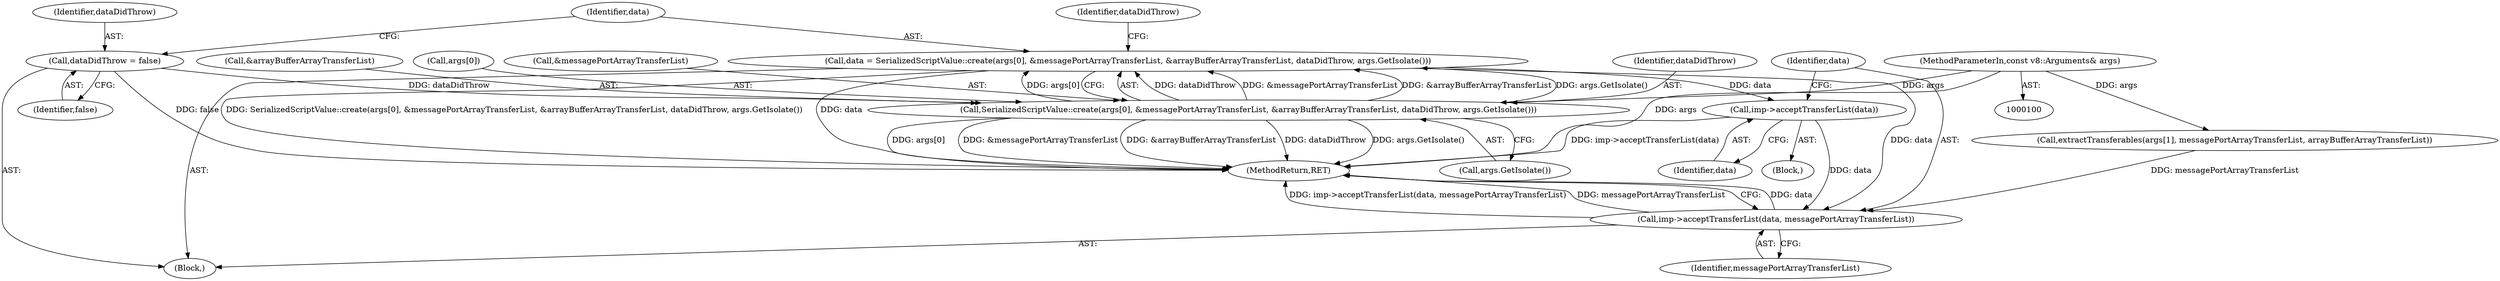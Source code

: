 digraph "0_Chrome_e9372a1bfd3588a80fcf49aa07321f0971dd6091_41@API" {
"1000140" [label="(Call,data = SerializedScriptValue::create(args[0], &messagePortArrayTransferList, &arrayBufferArrayTransferList, dataDidThrow, args.GetIsolate()))"];
"1000142" [label="(Call,SerializedScriptValue::create(args[0], &messagePortArrayTransferList, &arrayBufferArrayTransferList, dataDidThrow, args.GetIsolate()))"];
"1000101" [label="(MethodParameterIn,const v8::Arguments& args)"];
"1000136" [label="(Call,dataDidThrow = false)"];
"1000161" [label="(Call,imp->acceptTransferList(data))"];
"1000163" [label="(Call,imp->acceptTransferList(data, messagePortArrayTransferList))"];
"1000142" [label="(Call,SerializedScriptValue::create(args[0], &messagePortArrayTransferList, &arrayBufferArrayTransferList, dataDidThrow, args.GetIsolate()))"];
"1000102" [label="(Block,)"];
"1000138" [label="(Identifier,false)"];
"1000101" [label="(MethodParameterIn,const v8::Arguments& args)"];
"1000163" [label="(Call,imp->acceptTransferList(data, messagePortArrayTransferList))"];
"1000151" [label="(Call,args.GetIsolate())"];
"1000136" [label="(Call,dataDidThrow = false)"];
"1000166" [label="(MethodReturn,RET)"];
"1000141" [label="(Identifier,data)"];
"1000137" [label="(Identifier,dataDidThrow)"];
"1000150" [label="(Identifier,dataDidThrow)"];
"1000165" [label="(Identifier,messagePortArrayTransferList)"];
"1000161" [label="(Call,imp->acceptTransferList(data))"];
"1000148" [label="(Call,&arrayBufferArrayTransferList)"];
"1000164" [label="(Identifier,data)"];
"1000143" [label="(Call,args[0])"];
"1000160" [label="(Block,)"];
"1000162" [label="(Identifier,data)"];
"1000146" [label="(Call,&messagePortArrayTransferList)"];
"1000126" [label="(Call,extractTransferables(args[1], messagePortArrayTransferList, arrayBufferArrayTransferList))"];
"1000153" [label="(Identifier,dataDidThrow)"];
"1000140" [label="(Call,data = SerializedScriptValue::create(args[0], &messagePortArrayTransferList, &arrayBufferArrayTransferList, dataDidThrow, args.GetIsolate()))"];
"1000140" -> "1000102"  [label="AST: "];
"1000140" -> "1000142"  [label="CFG: "];
"1000141" -> "1000140"  [label="AST: "];
"1000142" -> "1000140"  [label="AST: "];
"1000153" -> "1000140"  [label="CFG: "];
"1000140" -> "1000166"  [label="DDG: SerializedScriptValue::create(args[0], &messagePortArrayTransferList, &arrayBufferArrayTransferList, dataDidThrow, args.GetIsolate())"];
"1000140" -> "1000166"  [label="DDG: data"];
"1000142" -> "1000140"  [label="DDG: dataDidThrow"];
"1000142" -> "1000140"  [label="DDG: &messagePortArrayTransferList"];
"1000142" -> "1000140"  [label="DDG: &arrayBufferArrayTransferList"];
"1000142" -> "1000140"  [label="DDG: args.GetIsolate()"];
"1000142" -> "1000140"  [label="DDG: args[0]"];
"1000140" -> "1000161"  [label="DDG: data"];
"1000140" -> "1000163"  [label="DDG: data"];
"1000142" -> "1000151"  [label="CFG: "];
"1000143" -> "1000142"  [label="AST: "];
"1000146" -> "1000142"  [label="AST: "];
"1000148" -> "1000142"  [label="AST: "];
"1000150" -> "1000142"  [label="AST: "];
"1000151" -> "1000142"  [label="AST: "];
"1000142" -> "1000166"  [label="DDG: &arrayBufferArrayTransferList"];
"1000142" -> "1000166"  [label="DDG: dataDidThrow"];
"1000142" -> "1000166"  [label="DDG: args.GetIsolate()"];
"1000142" -> "1000166"  [label="DDG: args[0]"];
"1000142" -> "1000166"  [label="DDG: &messagePortArrayTransferList"];
"1000101" -> "1000142"  [label="DDG: args"];
"1000136" -> "1000142"  [label="DDG: dataDidThrow"];
"1000101" -> "1000100"  [label="AST: "];
"1000101" -> "1000166"  [label="DDG: args"];
"1000101" -> "1000126"  [label="DDG: args"];
"1000136" -> "1000102"  [label="AST: "];
"1000136" -> "1000138"  [label="CFG: "];
"1000137" -> "1000136"  [label="AST: "];
"1000138" -> "1000136"  [label="AST: "];
"1000141" -> "1000136"  [label="CFG: "];
"1000136" -> "1000166"  [label="DDG: false"];
"1000161" -> "1000160"  [label="AST: "];
"1000161" -> "1000162"  [label="CFG: "];
"1000162" -> "1000161"  [label="AST: "];
"1000164" -> "1000161"  [label="CFG: "];
"1000161" -> "1000166"  [label="DDG: imp->acceptTransferList(data)"];
"1000161" -> "1000163"  [label="DDG: data"];
"1000163" -> "1000102"  [label="AST: "];
"1000163" -> "1000165"  [label="CFG: "];
"1000164" -> "1000163"  [label="AST: "];
"1000165" -> "1000163"  [label="AST: "];
"1000166" -> "1000163"  [label="CFG: "];
"1000163" -> "1000166"  [label="DDG: data"];
"1000163" -> "1000166"  [label="DDG: imp->acceptTransferList(data, messagePortArrayTransferList)"];
"1000163" -> "1000166"  [label="DDG: messagePortArrayTransferList"];
"1000126" -> "1000163"  [label="DDG: messagePortArrayTransferList"];
}

